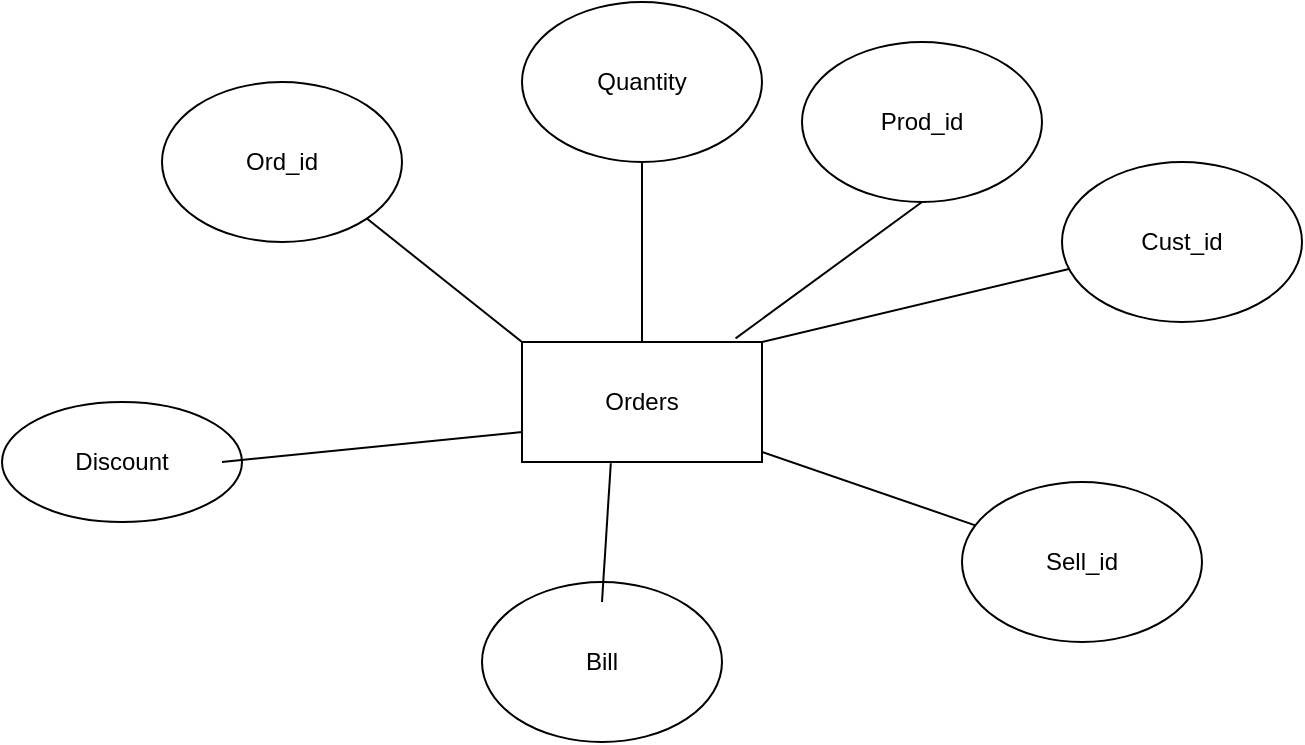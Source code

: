 <mxfile version="20.6.0" type="device"><diagram id="4WYOGmi4vITWM5S0Kh6E" name="Page-1"><mxGraphModel dx="1278" dy="539" grid="1" gridSize="10" guides="1" tooltips="1" connect="1" arrows="1" fold="1" page="1" pageScale="1" pageWidth="850" pageHeight="1100" math="0" shadow="0"><root><mxCell id="0"/><mxCell id="1" parent="0"/><mxCell id="Pyc6qis4C8dNJKra1Y7O-1" value="Orders" style="rounded=0;whiteSpace=wrap;html=1;" parent="1" vertex="1"><mxGeometry x="320" y="340" width="120" height="60" as="geometry"/></mxCell><mxCell id="Pyc6qis4C8dNJKra1Y7O-4" value="Cust_id" style="ellipse;whiteSpace=wrap;html=1;" parent="1" vertex="1"><mxGeometry x="590" y="250" width="120" height="80" as="geometry"/></mxCell><mxCell id="Pyc6qis4C8dNJKra1Y7O-5" value="Prod_id" style="ellipse;whiteSpace=wrap;html=1;" parent="1" vertex="1"><mxGeometry x="460" y="190" width="120" height="80" as="geometry"/></mxCell><mxCell id="Pyc6qis4C8dNJKra1Y7O-7" value="Ord_id" style="ellipse;whiteSpace=wrap;html=1;" parent="1" vertex="1"><mxGeometry x="140" y="210" width="120" height="80" as="geometry"/></mxCell><mxCell id="Pyc6qis4C8dNJKra1Y7O-8" value="Sell_id" style="ellipse;whiteSpace=wrap;html=1;" parent="1" vertex="1"><mxGeometry x="540" y="410" width="120" height="80" as="geometry"/></mxCell><mxCell id="Pyc6qis4C8dNJKra1Y7O-9" value="Bill" style="ellipse;whiteSpace=wrap;html=1;" parent="1" vertex="1"><mxGeometry x="300" y="460" width="120" height="80" as="geometry"/></mxCell><mxCell id="Pyc6qis4C8dNJKra1Y7O-13" value="" style="endArrow=none;html=1;rounded=0;entryX=0.5;entryY=1;entryDx=0;entryDy=0;exitX=0.89;exitY=-0.03;exitDx=0;exitDy=0;exitPerimeter=0;" parent="1" source="Pyc6qis4C8dNJKra1Y7O-1" target="Pyc6qis4C8dNJKra1Y7O-5" edge="1"><mxGeometry width="50" height="50" relative="1" as="geometry"><mxPoint x="440" y="340" as="sourcePoint"/><mxPoint x="490" y="290" as="targetPoint"/></mxGeometry></mxCell><mxCell id="Pyc6qis4C8dNJKra1Y7O-14" value="" style="endArrow=none;html=1;rounded=0;exitX=1;exitY=0;exitDx=0;exitDy=0;" parent="1" source="Pyc6qis4C8dNJKra1Y7O-1" target="Pyc6qis4C8dNJKra1Y7O-4" edge="1"><mxGeometry width="50" height="50" relative="1" as="geometry"><mxPoint x="450" y="340" as="sourcePoint"/><mxPoint x="490" y="290" as="targetPoint"/></mxGeometry></mxCell><mxCell id="Pyc6qis4C8dNJKra1Y7O-15" value="" style="endArrow=none;html=1;rounded=0;" parent="1" edge="1"><mxGeometry width="50" height="50" relative="1" as="geometry"><mxPoint x="380" y="340" as="sourcePoint"/><mxPoint x="380" y="220" as="targetPoint"/></mxGeometry></mxCell><mxCell id="Pyc6qis4C8dNJKra1Y7O-16" value="" style="endArrow=none;html=1;rounded=0;" parent="1" target="Pyc6qis4C8dNJKra1Y7O-8" edge="1"><mxGeometry width="50" height="50" relative="1" as="geometry"><mxPoint x="440" y="395" as="sourcePoint"/><mxPoint x="490" y="345" as="targetPoint"/></mxGeometry></mxCell><mxCell id="Pyc6qis4C8dNJKra1Y7O-17" value="" style="endArrow=none;html=1;rounded=0;entryX=1;entryY=1;entryDx=0;entryDy=0;" parent="1" target="Pyc6qis4C8dNJKra1Y7O-7" edge="1"><mxGeometry width="50" height="50" relative="1" as="geometry"><mxPoint x="320" y="340" as="sourcePoint"/><mxPoint x="370" y="290" as="targetPoint"/></mxGeometry></mxCell><mxCell id="Pyc6qis4C8dNJKra1Y7O-20" value="" style="endArrow=none;html=1;rounded=0;exitX=0.37;exitY=1.01;exitDx=0;exitDy=0;exitPerimeter=0;" parent="1" source="Pyc6qis4C8dNJKra1Y7O-1" edge="1"><mxGeometry width="50" height="50" relative="1" as="geometry"><mxPoint x="420" y="520" as="sourcePoint"/><mxPoint x="360" y="470" as="targetPoint"/></mxGeometry></mxCell><mxCell id="Pyc6qis4C8dNJKra1Y7O-23" value="Discount" style="ellipse;whiteSpace=wrap;html=1;" parent="1" vertex="1"><mxGeometry x="60" y="370" width="120" height="60" as="geometry"/></mxCell><mxCell id="Pyc6qis4C8dNJKra1Y7O-24" value="" style="endArrow=none;html=1;rounded=0;entryX=0;entryY=0.75;entryDx=0;entryDy=0;" parent="1" target="Pyc6qis4C8dNJKra1Y7O-1" edge="1"><mxGeometry width="50" height="50" relative="1" as="geometry"><mxPoint x="170" y="400" as="sourcePoint"/><mxPoint x="450" y="260" as="targetPoint"/></mxGeometry></mxCell><mxCell id="jvT2njFLiGA6Cs4x1ZrR-2" value="Quantity" style="ellipse;whiteSpace=wrap;html=1;" vertex="1" parent="1"><mxGeometry x="320" y="170" width="120" height="80" as="geometry"/></mxCell></root></mxGraphModel></diagram></mxfile>